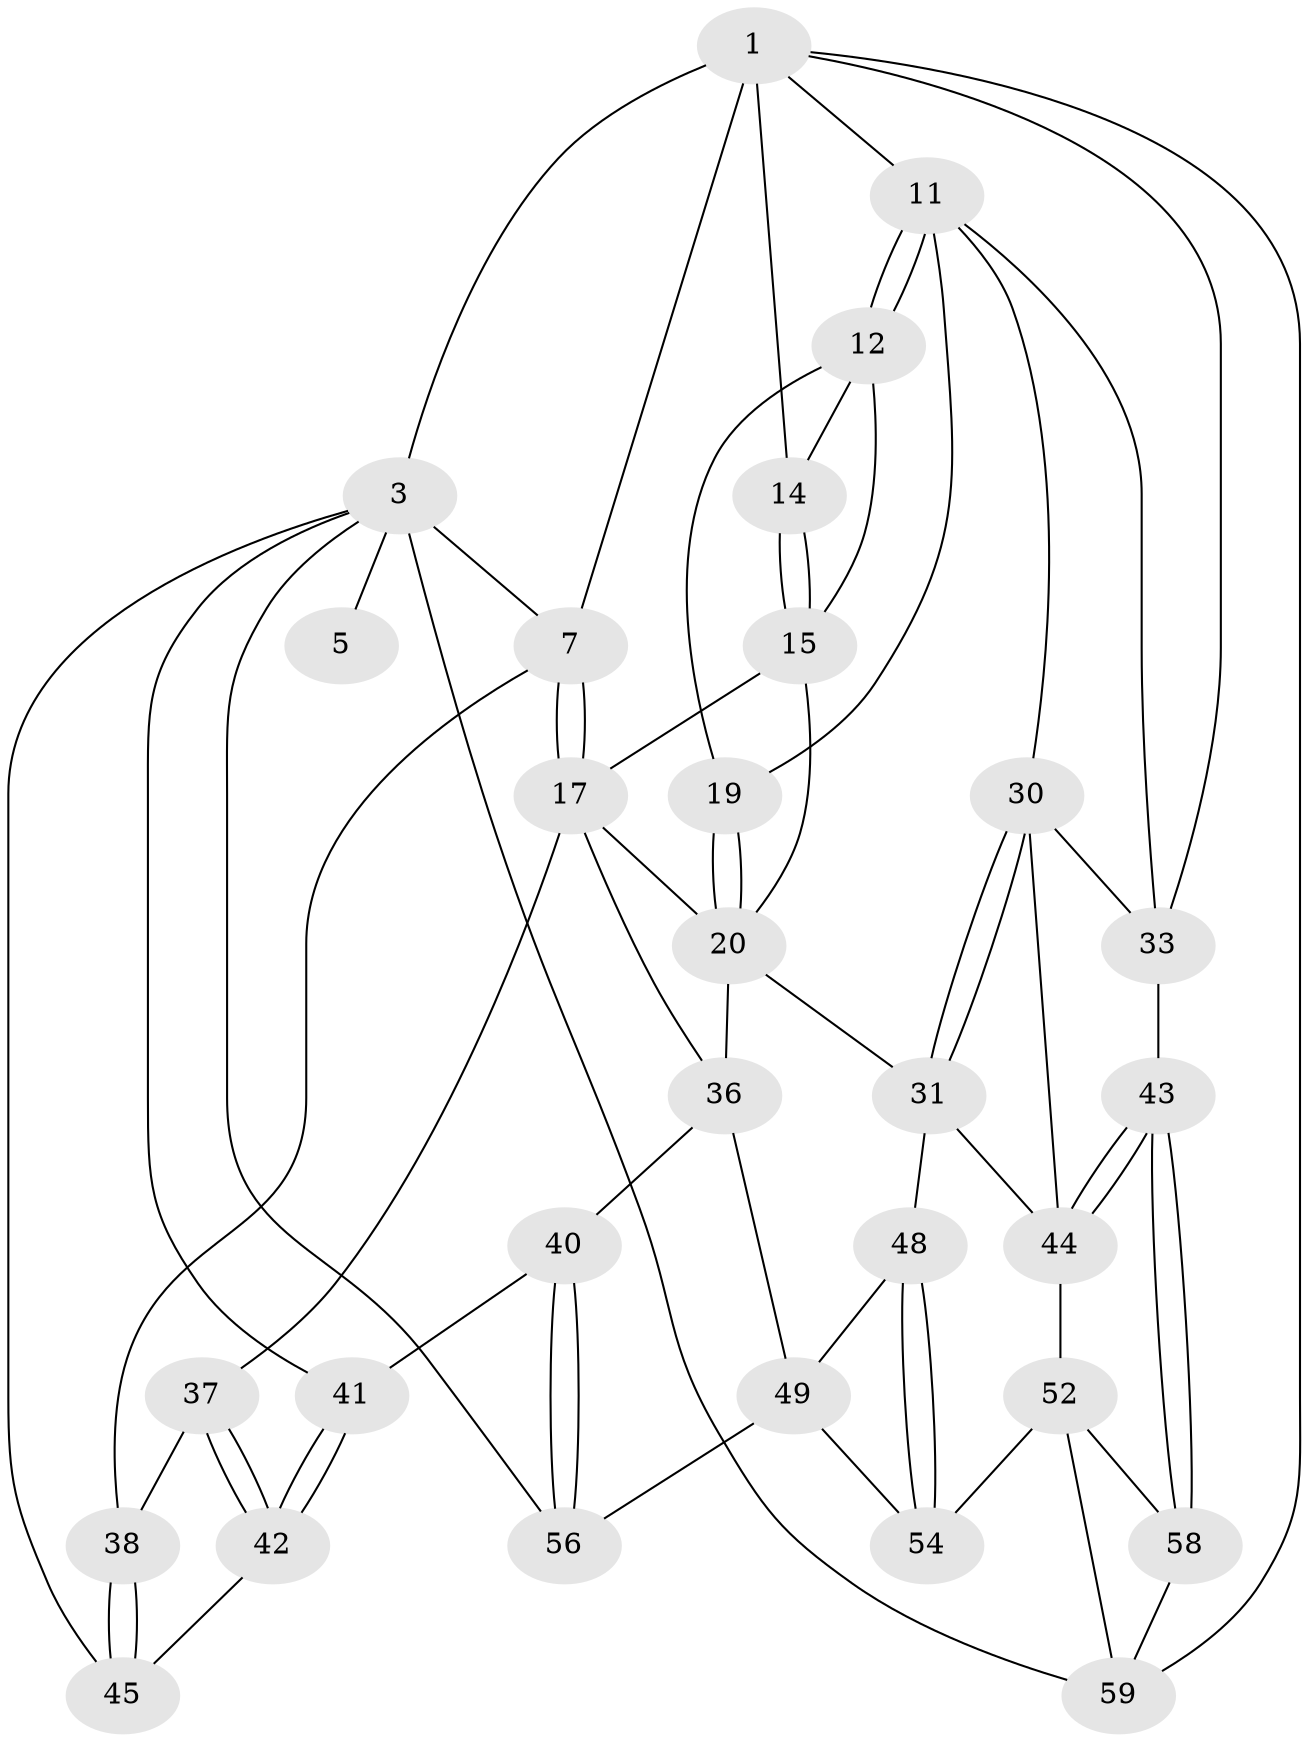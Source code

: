 // original degree distribution, {3: 0.03333333333333333, 5: 0.5333333333333333, 6: 0.2, 4: 0.23333333333333334}
// Generated by graph-tools (version 1.1) at 2025/28/03/15/25 16:28:11]
// undirected, 30 vertices, 68 edges
graph export_dot {
graph [start="1"]
  node [color=gray90,style=filled];
  1 [pos="+0.5440899605783125+0",super="+6+2"];
  3 [pos="+0+0",super="+4+46"];
  5 [pos="+0.27823627482703167+0"];
  7 [pos="+0.3135823090231193+0.2156890269389643",super="+8"];
  11 [pos="+1+0.009507101262525486",super="+28"];
  12 [pos="+0.6406751931967006+0.307487528469954",super="+13"];
  14 [pos="+0.5410779382453895+0.17125669866658114"];
  15 [pos="+0.5034136887115378+0.33339539099438903",super="+16"];
  17 [pos="+0.4049715002520986+0.3323057341999409",super="+23"];
  19 [pos="+0.6263330412469578+0.3818689603815616"];
  20 [pos="+0.5549173093006142+0.44553420873748106",super="+26"];
  30 [pos="+0.6413313838882339+0.617144799660912",super="+35"];
  31 [pos="+0.6143599684234119+0.6390262469646626",super="+47"];
  33 [pos="+1+0.7846722068560288",super="+34"];
  36 [pos="+0.37292201852421963+0.6081048693437395",super="+39"];
  37 [pos="+0.1895939639323792+0.5502734998505342"];
  38 [pos="+0+0.4966458759536333"];
  40 [pos="+0.21907431045600045+0.7943477932345206"];
  41 [pos="+0.15880267065810064+0.7817514745410593"];
  42 [pos="+0.1321331337370205+0.7088366878487162"];
  43 [pos="+1+0.8145090641414172"];
  44 [pos="+0.860838275712199+0.7556813288886077",super="+50"];
  45 [pos="+0+0.5921632233760333"];
  48 [pos="+0.5514031352395574+0.7679656796776374"];
  49 [pos="+0.32483129174099445+0.7875979031223899",super="+55"];
  52 [pos="+0.7470068608018711+0.8390374718138767",super="+53"];
  54 [pos="+0.49232175308540116+0.949731427505761"];
  56 [pos="+0.26413918756310717+0.987598276577242"];
  58 [pos="+0.852263612244519+1"];
  59 [pos="+0.5410768945939138+1",super="+60"];
  1 -- 14;
  1 -- 7;
  1 -- 33;
  1 -- 3 [weight=2];
  1 -- 11;
  1 -- 59;
  3 -- 5 [weight=2];
  3 -- 7 [weight=2];
  3 -- 56;
  3 -- 41;
  3 -- 59;
  3 -- 45;
  7 -- 17 [weight=2];
  7 -- 17;
  7 -- 38;
  11 -- 12;
  11 -- 12;
  11 -- 19;
  11 -- 33;
  11 -- 30;
  12 -- 19;
  12 -- 14;
  12 -- 15;
  14 -- 15;
  14 -- 15;
  15 -- 17;
  15 -- 20;
  17 -- 20;
  17 -- 36;
  17 -- 37;
  19 -- 20;
  19 -- 20;
  20 -- 31;
  20 -- 36;
  30 -- 31;
  30 -- 31;
  30 -- 44;
  30 -- 33;
  31 -- 48;
  31 -- 44;
  33 -- 43;
  36 -- 40;
  36 -- 49;
  37 -- 38;
  37 -- 42;
  37 -- 42;
  38 -- 45;
  38 -- 45;
  40 -- 41;
  40 -- 56;
  40 -- 56;
  41 -- 42;
  41 -- 42;
  42 -- 45;
  43 -- 44;
  43 -- 44;
  43 -- 58;
  43 -- 58;
  44 -- 52;
  48 -- 49;
  48 -- 54;
  48 -- 54;
  49 -- 56;
  49 -- 54;
  52 -- 58;
  52 -- 59;
  52 -- 54;
  58 -- 59;
}
